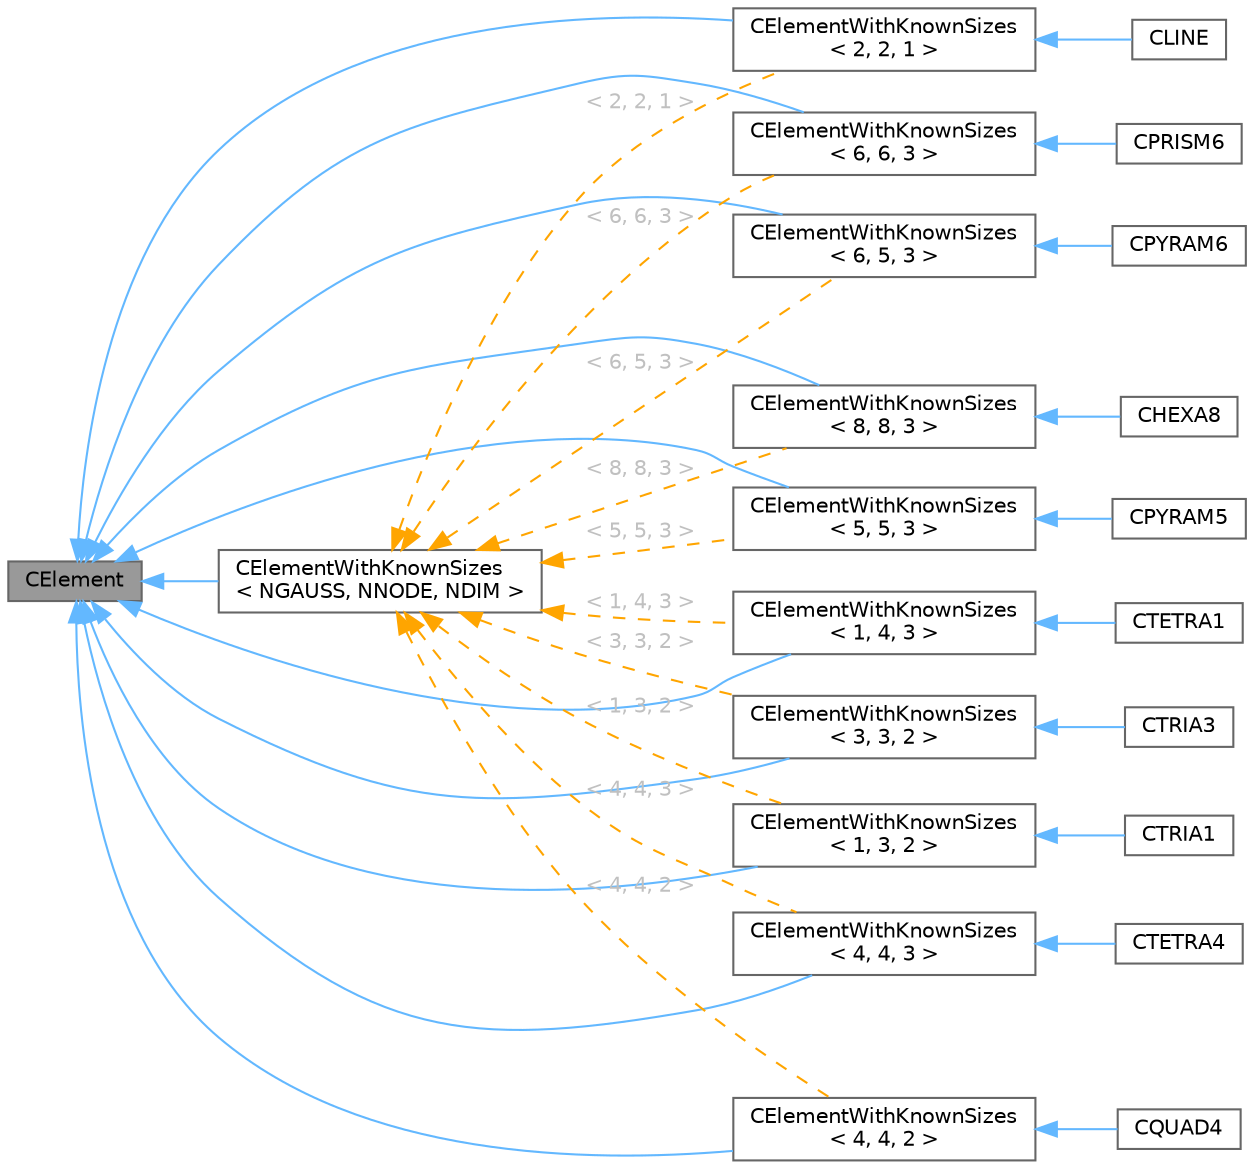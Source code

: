 digraph "CElement"
{
 // LATEX_PDF_SIZE
  bgcolor="transparent";
  edge [fontname=Helvetica,fontsize=10,labelfontname=Helvetica,labelfontsize=10];
  node [fontname=Helvetica,fontsize=10,shape=box,height=0.2,width=0.4];
  rankdir="LR";
  Node1 [id="Node000001",label="CElement",height=0.2,width=0.4,color="gray40", fillcolor="grey60", style="filled", fontcolor="black",tooltip="Abstract class for defining finite elements."];
  Node1 -> Node2 [id="edge1_Node000001_Node000002",dir="back",color="steelblue1",style="solid",tooltip=" "];
  Node2 [id="Node000002",label="CElementWithKnownSizes\l\< 8, 8, 3 \>",height=0.2,width=0.4,color="gray40", fillcolor="white", style="filled",URL="$classCElementWithKnownSizes.html",tooltip=" "];
  Node2 -> Node3 [id="edge2_Node000002_Node000003",dir="back",color="steelblue1",style="solid",tooltip=" "];
  Node3 [id="Node000003",label="CHEXA8",height=0.2,width=0.4,color="gray40", fillcolor="white", style="filled",URL="$classCHEXA8.html",tooltip="Hexahedral element with 8 Gauss Points."];
  Node1 -> Node4 [id="edge3_Node000001_Node000004",dir="back",color="steelblue1",style="solid",tooltip=" "];
  Node4 [id="Node000004",label="CElementWithKnownSizes\l\< 2, 2, 1 \>",height=0.2,width=0.4,color="gray40", fillcolor="white", style="filled",URL="$classCElementWithKnownSizes.html",tooltip=" "];
  Node4 -> Node5 [id="edge4_Node000004_Node000005",dir="back",color="steelblue1",style="solid",tooltip=" "];
  Node5 [id="Node000005",label="CLINE",height=0.2,width=0.4,color="gray40", fillcolor="white", style="filled",URL="$classCLINE.html",tooltip="Line element with 2 Gauss Points."];
  Node1 -> Node6 [id="edge5_Node000001_Node000006",dir="back",color="steelblue1",style="solid",tooltip=" "];
  Node6 [id="Node000006",label="CElementWithKnownSizes\l\< 6, 6, 3 \>",height=0.2,width=0.4,color="gray40", fillcolor="white", style="filled",URL="$classCElementWithKnownSizes.html",tooltip=" "];
  Node6 -> Node7 [id="edge6_Node000006_Node000007",dir="back",color="steelblue1",style="solid",tooltip=" "];
  Node7 [id="Node000007",label="CPRISM6",height=0.2,width=0.4,color="gray40", fillcolor="white", style="filled",URL="$classCPRISM6.html",tooltip="Prism element with 6 Gauss Points."];
  Node1 -> Node8 [id="edge7_Node000001_Node000008",dir="back",color="steelblue1",style="solid",tooltip=" "];
  Node8 [id="Node000008",label="CElementWithKnownSizes\l\< 5, 5, 3 \>",height=0.2,width=0.4,color="gray40", fillcolor="white", style="filled",URL="$classCElementWithKnownSizes.html",tooltip=" "];
  Node8 -> Node9 [id="edge8_Node000008_Node000009",dir="back",color="steelblue1",style="solid",tooltip=" "];
  Node9 [id="Node000009",label="CPYRAM5",height=0.2,width=0.4,color="gray40", fillcolor="white", style="filled",URL="$classCPYRAM5.html",tooltip="Pyramid element with 5 Gauss Points."];
  Node1 -> Node10 [id="edge9_Node000001_Node000010",dir="back",color="steelblue1",style="solid",tooltip=" "];
  Node10 [id="Node000010",label="CElementWithKnownSizes\l\< 6, 5, 3 \>",height=0.2,width=0.4,color="gray40", fillcolor="white", style="filled",URL="$classCElementWithKnownSizes.html",tooltip=" "];
  Node10 -> Node11 [id="edge10_Node000010_Node000011",dir="back",color="steelblue1",style="solid",tooltip=" "];
  Node11 [id="Node000011",label="CPYRAM6",height=0.2,width=0.4,color="gray40", fillcolor="white", style="filled",URL="$classCPYRAM6.html",tooltip="Pyramid element with 6 Gauss Points."];
  Node1 -> Node12 [id="edge11_Node000001_Node000012",dir="back",color="steelblue1",style="solid",tooltip=" "];
  Node12 [id="Node000012",label="CElementWithKnownSizes\l\< 4, 4, 2 \>",height=0.2,width=0.4,color="gray40", fillcolor="white", style="filled",URL="$classCElementWithKnownSizes.html",tooltip=" "];
  Node12 -> Node13 [id="edge12_Node000012_Node000013",dir="back",color="steelblue1",style="solid",tooltip=" "];
  Node13 [id="Node000013",label="CQUAD4",height=0.2,width=0.4,color="gray40", fillcolor="white", style="filled",URL="$classCQUAD4.html",tooltip="Quadrilateral element with 4 Gauss Points."];
  Node1 -> Node14 [id="edge13_Node000001_Node000014",dir="back",color="steelblue1",style="solid",tooltip=" "];
  Node14 [id="Node000014",label="CElementWithKnownSizes\l\< 1, 4, 3 \>",height=0.2,width=0.4,color="gray40", fillcolor="white", style="filled",URL="$classCElementWithKnownSizes.html",tooltip=" "];
  Node14 -> Node15 [id="edge14_Node000014_Node000015",dir="back",color="steelblue1",style="solid",tooltip=" "];
  Node15 [id="Node000015",label="CTETRA1",height=0.2,width=0.4,color="gray40", fillcolor="white", style="filled",URL="$classCTETRA1.html",tooltip="Tetrahedral element with 1 Gauss Point."];
  Node1 -> Node16 [id="edge15_Node000001_Node000016",dir="back",color="steelblue1",style="solid",tooltip=" "];
  Node16 [id="Node000016",label="CElementWithKnownSizes\l\< 4, 4, 3 \>",height=0.2,width=0.4,color="gray40", fillcolor="white", style="filled",URL="$classCElementWithKnownSizes.html",tooltip=" "];
  Node16 -> Node17 [id="edge16_Node000016_Node000017",dir="back",color="steelblue1",style="solid",tooltip=" "];
  Node17 [id="Node000017",label="CTETRA4",height=0.2,width=0.4,color="gray40", fillcolor="white", style="filled",URL="$classCTETRA4.html",tooltip="Tetrahedral element with 4 Gauss Points."];
  Node1 -> Node18 [id="edge17_Node000001_Node000018",dir="back",color="steelblue1",style="solid",tooltip=" "];
  Node18 [id="Node000018",label="CElementWithKnownSizes\l\< 1, 3, 2 \>",height=0.2,width=0.4,color="gray40", fillcolor="white", style="filled",URL="$classCElementWithKnownSizes.html",tooltip=" "];
  Node18 -> Node19 [id="edge18_Node000018_Node000019",dir="back",color="steelblue1",style="solid",tooltip=" "];
  Node19 [id="Node000019",label="CTRIA1",height=0.2,width=0.4,color="gray40", fillcolor="white", style="filled",URL="$classCTRIA1.html",tooltip="Tria element with 1 Gauss Points."];
  Node1 -> Node20 [id="edge19_Node000001_Node000020",dir="back",color="steelblue1",style="solid",tooltip=" "];
  Node20 [id="Node000020",label="CElementWithKnownSizes\l\< 3, 3, 2 \>",height=0.2,width=0.4,color="gray40", fillcolor="white", style="filled",URL="$classCElementWithKnownSizes.html",tooltip=" "];
  Node20 -> Node21 [id="edge20_Node000020_Node000021",dir="back",color="steelblue1",style="solid",tooltip=" "];
  Node21 [id="Node000021",label="CTRIA3",height=0.2,width=0.4,color="gray40", fillcolor="white", style="filled",URL="$classCTRIA3.html",tooltip="Tria element with 3 Gauss Points."];
  Node1 -> Node22 [id="edge21_Node000001_Node000022",dir="back",color="steelblue1",style="solid",tooltip=" "];
  Node22 [id="Node000022",label="CElementWithKnownSizes\l\< NGAUSS, NNODE, NDIM \>",height=0.2,width=0.4,color="gray40", fillcolor="white", style="filled",URL="$classCElementWithKnownSizes.html",tooltip="Templated class to implement the computation of gradients for specific element sizes."];
  Node22 -> Node2 [id="edge22_Node000022_Node000002",dir="back",color="orange",style="dashed",tooltip=" ",label=" \< 8, 8, 3 \>",fontcolor="grey" ];
  Node22 -> Node4 [id="edge23_Node000022_Node000004",dir="back",color="orange",style="dashed",tooltip=" ",label=" \< 2, 2, 1 \>",fontcolor="grey" ];
  Node22 -> Node6 [id="edge24_Node000022_Node000006",dir="back",color="orange",style="dashed",tooltip=" ",label=" \< 6, 6, 3 \>",fontcolor="grey" ];
  Node22 -> Node8 [id="edge25_Node000022_Node000008",dir="back",color="orange",style="dashed",tooltip=" ",label=" \< 5, 5, 3 \>",fontcolor="grey" ];
  Node22 -> Node10 [id="edge26_Node000022_Node000010",dir="back",color="orange",style="dashed",tooltip=" ",label=" \< 6, 5, 3 \>",fontcolor="grey" ];
  Node22 -> Node12 [id="edge27_Node000022_Node000012",dir="back",color="orange",style="dashed",tooltip=" ",label=" \< 4, 4, 2 \>",fontcolor="grey" ];
  Node22 -> Node14 [id="edge28_Node000022_Node000014",dir="back",color="orange",style="dashed",tooltip=" ",label=" \< 1, 4, 3 \>",fontcolor="grey" ];
  Node22 -> Node16 [id="edge29_Node000022_Node000016",dir="back",color="orange",style="dashed",tooltip=" ",label=" \< 4, 4, 3 \>",fontcolor="grey" ];
  Node22 -> Node18 [id="edge30_Node000022_Node000018",dir="back",color="orange",style="dashed",tooltip=" ",label=" \< 1, 3, 2 \>",fontcolor="grey" ];
  Node22 -> Node20 [id="edge31_Node000022_Node000020",dir="back",color="orange",style="dashed",tooltip=" ",label=" \< 3, 3, 2 \>",fontcolor="grey" ];
}
